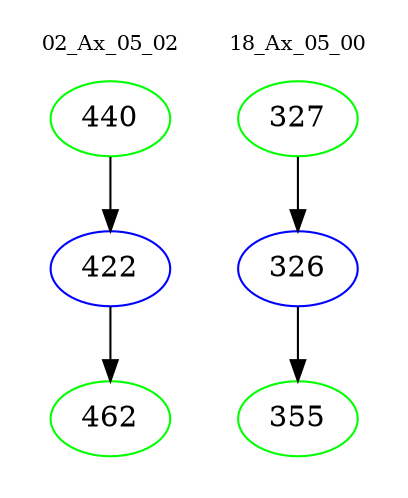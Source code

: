digraph{
subgraph cluster_0 {
color = white
label = "02_Ax_05_02";
fontsize=10;
T0_440 [label="440", color="green"]
T0_440 -> T0_422 [color="black"]
T0_422 [label="422", color="blue"]
T0_422 -> T0_462 [color="black"]
T0_462 [label="462", color="green"]
}
subgraph cluster_1 {
color = white
label = "18_Ax_05_00";
fontsize=10;
T1_327 [label="327", color="green"]
T1_327 -> T1_326 [color="black"]
T1_326 [label="326", color="blue"]
T1_326 -> T1_355 [color="black"]
T1_355 [label="355", color="green"]
}
}
